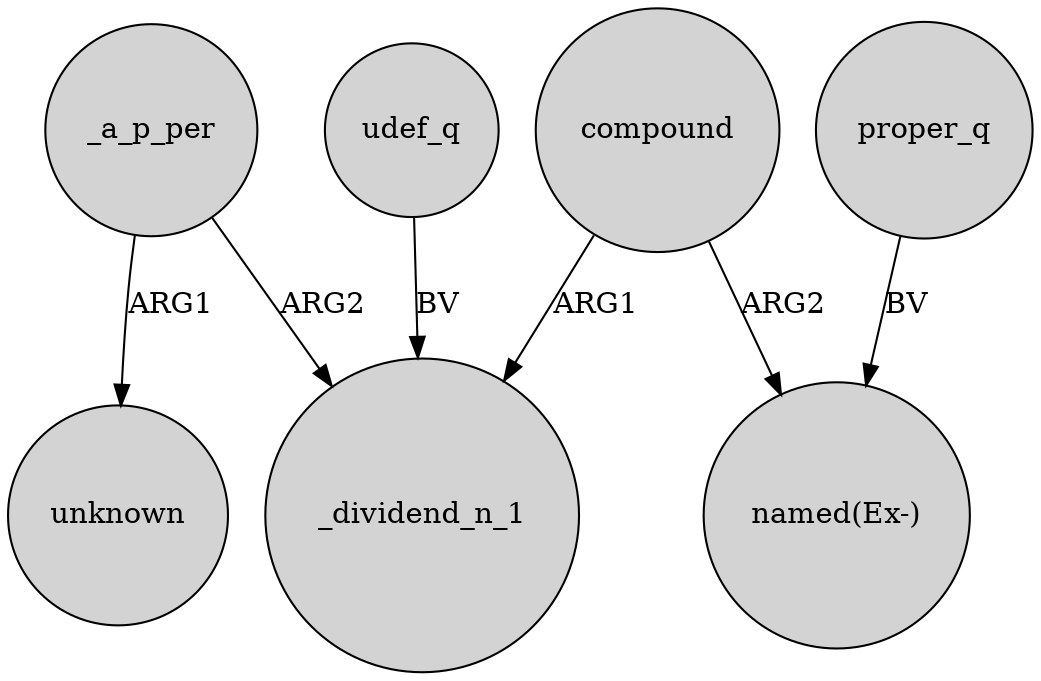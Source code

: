 digraph {
	node [shape=circle style=filled]
	_a_p_per -> unknown [label=ARG1]
	_a_p_per -> _dividend_n_1 [label=ARG2]
	proper_q -> "named(Ex-)" [label=BV]
	udef_q -> _dividend_n_1 [label=BV]
	compound -> _dividend_n_1 [label=ARG1]
	compound -> "named(Ex-)" [label=ARG2]
}
